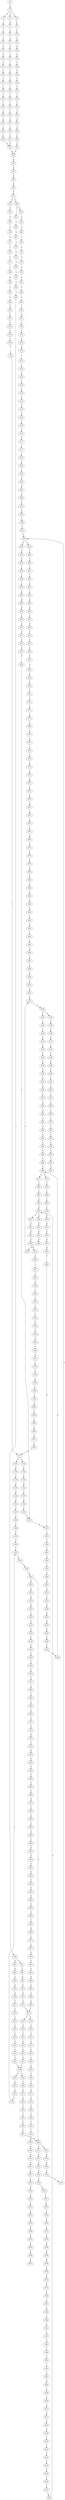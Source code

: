 strict digraph  {
	S0 -> S1 [ label = G ];
	S1 -> S2 [ label = G ];
	S1 -> S3 [ label = C ];
	S1 -> S4 [ label = T ];
	S2 -> S5 [ label = G ];
	S3 -> S6 [ label = T ];
	S4 -> S7 [ label = T ];
	S5 -> S8 [ label = T ];
	S6 -> S9 [ label = T ];
	S7 -> S10 [ label = T ];
	S8 -> S11 [ label = C ];
	S9 -> S12 [ label = C ];
	S10 -> S13 [ label = C ];
	S11 -> S14 [ label = A ];
	S12 -> S15 [ label = A ];
	S13 -> S16 [ label = A ];
	S14 -> S17 [ label = C ];
	S15 -> S18 [ label = C ];
	S16 -> S19 [ label = C ];
	S17 -> S20 [ label = T ];
	S18 -> S21 [ label = G ];
	S19 -> S22 [ label = T ];
	S20 -> S23 [ label = C ];
	S21 -> S24 [ label = C ];
	S22 -> S25 [ label = C ];
	S23 -> S26 [ label = G ];
	S24 -> S27 [ label = C ];
	S25 -> S28 [ label = C ];
	S26 -> S29 [ label = C ];
	S27 -> S30 [ label = C ];
	S28 -> S31 [ label = T ];
	S29 -> S32 [ label = T ];
	S30 -> S33 [ label = T ];
	S31 -> S34 [ label = T ];
	S32 -> S35 [ label = T ];
	S33 -> S36 [ label = T ];
	S34 -> S37 [ label = T ];
	S35 -> S38 [ label = C ];
	S36 -> S39 [ label = C ];
	S37 -> S40 [ label = C ];
	S38 -> S41 [ label = A ];
	S39 -> S42 [ label = A ];
	S40 -> S43 [ label = A ];
	S41 -> S44 [ label = T ];
	S42 -> S45 [ label = T ];
	S43 -> S46 [ label = T ];
	S44 -> S47 [ label = C ];
	S45 -> S48 [ label = C ];
	S46 -> S49 [ label = C ];
	S47 -> S50 [ label = C ];
	S48 -> S50 [ label = C ];
	S49 -> S51 [ label = C ];
	S50 -> S52 [ label = A ];
	S51 -> S52 [ label = A ];
	S52 -> S53 [ label = G ];
	S53 -> S54 [ label = A ];
	S54 -> S55 [ label = A ];
	S55 -> S56 [ label = C ];
	S56 -> S57 [ label = C ];
	S57 -> S58 [ label = A ];
	S57 -> S59 [ label = G ];
	S58 -> S60 [ label = G ];
	S58 -> S61 [ label = C ];
	S59 -> S62 [ label = G ];
	S60 -> S63 [ label = A ];
	S61 -> S64 [ label = C ];
	S62 -> S65 [ label = A ];
	S63 -> S66 [ label = C ];
	S64 -> S67 [ label = A ];
	S65 -> S68 [ label = C ];
	S66 -> S69 [ label = T ];
	S67 -> S70 [ label = C ];
	S68 -> S71 [ label = G ];
	S69 -> S72 [ label = C ];
	S70 -> S73 [ label = C ];
	S71 -> S74 [ label = C ];
	S72 -> S75 [ label = C ];
	S73 -> S76 [ label = C ];
	S74 -> S77 [ label = C ];
	S75 -> S78 [ label = C ];
	S76 -> S79 [ label = C ];
	S77 -> S80 [ label = C ];
	S78 -> S81 [ label = A ];
	S79 -> S82 [ label = T ];
	S80 -> S83 [ label = A ];
	S81 -> S84 [ label = T ];
	S82 -> S85 [ label = T ];
	S83 -> S86 [ label = T ];
	S84 -> S87 [ label = C ];
	S85 -> S88 [ label = C ];
	S86 -> S89 [ label = C ];
	S87 -> S90 [ label = T ];
	S88 -> S91 [ label = C ];
	S88 -> S92 [ label = G ];
	S89 -> S93 [ label = G ];
	S90 -> S94 [ label = G ];
	S91 -> S95 [ label = T ];
	S92 -> S96 [ label = A ];
	S93 -> S97 [ label = T ];
	S94 -> S98 [ label = C ];
	S95 -> S99 [ label = G ];
	S96 -> S100 [ label = T ];
	S97 -> S101 [ label = C ];
	S98 -> S102 [ label = C ];
	S99 -> S103 [ label = T ];
	S100 -> S104 [ label = C ];
	S101 -> S105 [ label = C ];
	S102 -> S106 [ label = A ];
	S103 -> S107 [ label = C ];
	S104 -> S108 [ label = G ];
	S105 -> S109 [ label = T ];
	S106 -> S110 [ label = G ];
	S107 -> S111 [ label = C ];
	S108 -> S112 [ label = T ];
	S109 -> S113 [ label = C ];
	S110 -> S114 [ label = T ];
	S111 -> S115 [ label = T ];
	S112 -> S116 [ label = T ];
	S113 -> S117 [ label = T ];
	S114 -> S118 [ label = C ];
	S115 -> S119 [ label = A ];
	S115 -> S120 [ label = T ];
	S116 -> S121 [ label = T ];
	S117 -> S122 [ label = T ];
	S117 -> S123 [ label = G ];
	S118 -> S124 [ label = G ];
	S119 -> S125 [ label = C ];
	S120 -> S126 [ label = G ];
	S121 -> S127 [ label = G ];
	S122 -> S128 [ label = C ];
	S123 -> S129 [ label = T ];
	S124 -> S130 [ label = T ];
	S125 -> S131 [ label = T ];
	S126 -> S132 [ label = T ];
	S127 -> S133 [ label = T ];
	S128 -> S134 [ label = T ];
	S129 -> S135 [ label = C ];
	S130 -> S136 [ label = A ];
	S131 -> S137 [ label = A ];
	S132 -> S138 [ label = A ];
	S133 -> S139 [ label = A ];
	S134 -> S140 [ label = C ];
	S135 -> S141 [ label = G ];
	S136 -> S142 [ label = A ];
	S137 -> S143 [ label = C ];
	S138 -> S144 [ label = G ];
	S139 -> S145 [ label = G ];
	S140 -> S146 [ label = G ];
	S141 -> S147 [ label = T ];
	S142 -> S148 [ label = G ];
	S143 -> S149 [ label = C ];
	S144 -> S150 [ label = G ];
	S145 -> S151 [ label = G ];
	S146 -> S152 [ label = G ];
	S147 -> S153 [ label = G ];
	S148 -> S154 [ label = A ];
	S149 -> S155 [ label = A ];
	S150 -> S156 [ label = A ];
	S151 -> S156 [ label = A ];
	S152 -> S157 [ label = A ];
	S153 -> S158 [ label = G ];
	S154 -> S159 [ label = C ];
	S155 -> S160 [ label = G ];
	S156 -> S161 [ label = G ];
	S156 -> S162 [ label = A ];
	S157 -> S163 [ label = G ];
	S158 -> S164 [ label = T ];
	S159 -> S165 [ label = G ];
	S160 -> S166 [ label = G ];
	S161 -> S167 [ label = A ];
	S162 -> S168 [ label = A ];
	S163 -> S169 [ label = A ];
	S164 -> S170 [ label = A ];
	S165 -> S171 [ label = G ];
	S166 -> S172 [ label = A ];
	S167 -> S173 [ label = G ];
	S168 -> S174 [ label = G ];
	S169 -> S175 [ label = G ];
	S170 -> S176 [ label = C ];
	S171 -> S177 [ label = C ];
	S172 -> S178 [ label = G ];
	S173 -> S179 [ label = G ];
	S174 -> S180 [ label = G ];
	S175 -> S181 [ label = G ];
	S176 -> S182 [ label = C ];
	S177 -> S183 [ label = T ];
	S178 -> S184 [ label = A ];
	S179 -> S185 [ label = T ];
	S180 -> S186 [ label = T ];
	S181 -> S185 [ label = T ];
	S182 -> S187 [ label = G ];
	S183 -> S188 [ label = C ];
	S184 -> S189 [ label = G ];
	S185 -> S190 [ label = C ];
	S186 -> S191 [ label = C ];
	S187 -> S192 [ label = G ];
	S188 -> S193 [ label = T ];
	S189 -> S194 [ label = T ];
	S190 -> S195 [ label = C ];
	S191 -> S196 [ label = C ];
	S192 -> S197 [ label = T ];
	S193 -> S198 [ label = C ];
	S194 -> S199 [ label = C ];
	S195 -> S200 [ label = C ];
	S196 -> S201 [ label = C ];
	S197 -> S202 [ label = G ];
	S198 -> S203 [ label = G ];
	S199 -> S204 [ label = A ];
	S200 -> S205 [ label = A ];
	S200 -> S206 [ label = G ];
	S201 -> S206 [ label = G ];
	S202 -> S207 [ label = G ];
	S203 -> S208 [ label = A ];
	S204 -> S209 [ label = G ];
	S205 -> S210 [ label = G ];
	S206 -> S211 [ label = G ];
	S206 -> S212 [ label = A ];
	S207 -> S213 [ label = T ];
	S208 -> S214 [ label = A ];
	S209 -> S215 [ label = G ];
	S210 -> S216 [ label = A ];
	S211 -> S217 [ label = A ];
	S212 -> S218 [ label = A ];
	S213 -> S219 [ label = T ];
	S214 -> S220 [ label = G ];
	S215 -> S221 [ label = A ];
	S216 -> S222 [ label = G ];
	S217 -> S223 [ label = G ];
	S218 -> S224 [ label = G ];
	S219 -> S225 [ label = A ];
	S220 -> S226 [ label = T ];
	S221 -> S227 [ label = C ];
	S222 -> S228 [ label = C ];
	S223 -> S229 [ label = G ];
	S224 -> S230 [ label = T ];
	S225 -> S231 [ label = G ];
	S226 -> S232 [ label = C ];
	S227 -> S233 [ label = C ];
	S228 -> S234 [ label = C ];
	S229 -> S235 [ label = C ];
	S230 -> S236 [ label = C ];
	S231 -> S237 [ label = A ];
	S232 -> S238 [ label = G ];
	S233 -> S239 [ label = A ];
	S234 -> S240 [ label = A ];
	S235 -> S241 [ label = G ];
	S236 -> S238 [ label = G ];
	S237 -> S242 [ label = A ];
	S238 -> S243 [ label = C ];
	S238 -> S244 [ label = A ];
	S239 -> S245 [ label = G ];
	S240 -> S246 [ label = C ];
	S241 -> S247 [ label = T ];
	S242 -> S248 [ label = G ];
	S243 -> S249 [ label = G ];
	S244 -> S250 [ label = G ];
	S245 -> S251 [ label = T ];
	S246 -> S252 [ label = G ];
	S247 -> S253 [ label = G ];
	S248 -> S254 [ label = G ];
	S249 -> S255 [ label = G ];
	S250 -> S256 [ label = G ];
	S251 -> S257 [ label = C ];
	S252 -> S258 [ label = G ];
	S253 -> S259 [ label = G ];
	S254 -> S260 [ label = G ];
	S255 -> S261 [ label = C ];
	S256 -> S262 [ label = T ];
	S257 -> S263 [ label = T ];
	S258 -> S264 [ label = T ];
	S259 -> S265 [ label = T ];
	S260 -> S266 [ label = G ];
	S261 -> S267 [ label = T ];
	S262 -> S268 [ label = A ];
	S263 -> S269 [ label = C ];
	S264 -> S270 [ label = T ];
	S265 -> S271 [ label = A ];
	S266 -> S272 [ label = T ];
	S266 -> S273 [ label = G ];
	S267 -> S274 [ label = A ];
	S268 -> S275 [ label = T ];
	S269 -> S276 [ label = T ];
	S270 -> S277 [ label = A ];
	S271 -> S278 [ label = T ];
	S272 -> S279 [ label = C ];
	S273 -> S280 [ label = T ];
	S274 -> S281 [ label = T ];
	S275 -> S282 [ label = A ];
	S276 -> S283 [ label = G ];
	S277 -> S284 [ label = C ];
	S278 -> S285 [ label = G ];
	S279 -> S286 [ label = T ];
	S280 -> S287 [ label = C ];
	S281 -> S288 [ label = A ];
	S282 -> S289 [ label = A ];
	S283 -> S290 [ label = T ];
	S284 -> S291 [ label = T ];
	S285 -> S292 [ label = A ];
	S286 -> S293 [ label = C ];
	S287 -> S294 [ label = C ];
	S288 -> S295 [ label = G ];
	S289 -> S296 [ label = G ];
	S290 -> S297 [ label = A ];
	S291 -> S298 [ label = G ];
	S292 -> S299 [ label = G ];
	S293 -> S300 [ label = T ];
	S294 -> S301 [ label = G ];
	S295 -> S302 [ label = T ];
	S296 -> S303 [ label = T ];
	S298 -> S304 [ label = C ];
	S299 -> S305 [ label = C ];
	S300 -> S306 [ label = C ];
	S301 -> S307 [ label = C ];
	S301 -> S308 [ label = T ];
	S302 -> S309 [ label = A ];
	S303 -> S310 [ label = C ];
	S304 -> S311 [ label = A ];
	S305 -> S312 [ label = G ];
	S306 -> S313 [ label = G ];
	S307 -> S314 [ label = C ];
	S308 -> S315 [ label = C ];
	S309 -> S316 [ label = G ];
	S310 -> S317 [ label = G ];
	S311 -> S318 [ label = G ];
	S312 -> S319 [ label = G ];
	S313 -> S320 [ label = T ];
	S314 -> S321 [ label = G ];
	S315 -> S322 [ label = G ];
	S316 -> S323 [ label = C ];
	S317 -> S324 [ label = T ];
	S318 -> S325 [ label = A ];
	S319 -> S326 [ label = T ];
	S320 -> S327 [ label = G ];
	S321 -> S328 [ label = G ];
	S322 -> S329 [ label = G ];
	S323 -> S330 [ label = C ];
	S324 -> S331 [ label = G ];
	S325 -> S332 [ label = C ];
	S326 -> S333 [ label = C ];
	S327 -> S334 [ label = G ];
	S328 -> S335 [ label = A ];
	S329 -> S336 [ label = A ];
	S330 -> S337 [ label = G ];
	S331 -> S338 [ label = G ];
	S332 -> S339 [ label = G ];
	S333 -> S340 [ label = G ];
	S334 -> S341 [ label = T ];
	S335 -> S342 [ label = A ];
	S336 -> S343 [ label = A ];
	S337 -> S344 [ label = A ];
	S338 -> S164 [ label = T ];
	S339 -> S345 [ label = G ];
	S340 -> S346 [ label = C ];
	S341 -> S170 [ label = A ];
	S342 -> S347 [ label = C ];
	S343 -> S348 [ label = C ];
	S344 -> S349 [ label = A ];
	S345 -> S350 [ label = A ];
	S346 -> S351 [ label = A ];
	S347 -> S352 [ label = T ];
	S348 -> S353 [ label = A ];
	S348 -> S354 [ label = T ];
	S349 -> S355 [ label = A ];
	S350 -> S356 [ label = C ];
	S351 -> S357 [ label = C ];
	S352 -> S358 [ label = G ];
	S353 -> S359 [ label = G ];
	S354 -> S360 [ label = A ];
	S355 -> S361 [ label = C ];
	S356 -> S362 [ label = A ];
	S357 -> S363 [ label = G ];
	S358 -> S364 [ label = C ];
	S359 -> S365 [ label = G ];
	S360 -> S366 [ label = C ];
	S361 -> S367 [ label = C ];
	S362 -> S368 [ label = C ];
	S363 -> S369 [ label = C ];
	S364 -> S370 [ label = A ];
	S365 -> S371 [ label = A ];
	S366 -> S372 [ label = A ];
	S367 -> S373 [ label = C ];
	S368 -> S374 [ label = A ];
	S369 -> S375 [ label = G ];
	S370 -> S376 [ label = A ];
	S371 -> S377 [ label = A ];
	S372 -> S378 [ label = A ];
	S373 -> S379 [ label = C ];
	S374 -> S380 [ label = C ];
	S375 -> S381 [ label = C ];
	S376 -> S382 [ label = C ];
	S377 -> S383 [ label = T ];
	S378 -> S384 [ label = C ];
	S379 -> S385 [ label = G ];
	S380 -> S386 [ label = C ];
	S381 -> S387 [ label = G ];
	S382 -> S388 [ label = C ];
	S383 -> S389 [ label = A ];
	S384 -> S390 [ label = G ];
	S385 -> S391 [ label = A ];
	S386 -> S392 [ label = T ];
	S387 -> S393 [ label = G ];
	S388 -> S394 [ label = A ];
	S389 -> S395 [ label = G ];
	S390 -> S396 [ label = A ];
	S391 -> S397 [ label = C ];
	S392 -> S398 [ label = C ];
	S393 -> S399 [ label = C ];
	S394 -> S400 [ label = G ];
	S395 -> S401 [ label = T ];
	S396 -> S402 [ label = A ];
	S397 -> S403 [ label = T ];
	S398 -> S404 [ label = T ];
	S399 -> S405 [ label = T ];
	S400 -> S406 [ label = A ];
	S401 -> S407 [ label = C ];
	S402 -> S408 [ label = A ];
	S403 -> S409 [ label = A ];
	S404 -> S410 [ label = A ];
	S405 -> S411 [ label = G ];
	S406 -> S412 [ label = A ];
	S407 -> S413 [ label = T ];
	S408 -> S414 [ label = A ];
	S409 -> S415 [ label = G ];
	S410 -> S416 [ label = G ];
	S411 -> S417 [ label = G ];
	S412 -> S418 [ label = C ];
	S413 -> S419 [ label = C ];
	S414 -> S420 [ label = C ];
	S415 -> S421 [ label = A ];
	S416 -> S422 [ label = A ];
	S417 -> S423 [ label = A ];
	S418 -> S424 [ label = A ];
	S419 -> S425 [ label = T ];
	S420 -> S426 [ label = A ];
	S421 -> S427 [ label = A ];
	S422 -> S428 [ label = A ];
	S423 -> S429 [ label = A ];
	S424 -> S430 [ label = G ];
	S425 -> S431 [ label = C ];
	S426 -> S432 [ label = G ];
	S427 -> S433 [ label = T ];
	S428 -> S434 [ label = C ];
	S429 -> S435 [ label = T ];
	S430 -> S436 [ label = C ];
	S431 -> S437 [ label = T ];
	S432 -> S438 [ label = A ];
	S433 -> S439 [ label = C ];
	S434 -> S440 [ label = G ];
	S435 -> S441 [ label = G ];
	S436 -> S442 [ label = C ];
	S437 -> S443 [ label = G ];
	S438 -> S444 [ label = A ];
	S439 -> S445 [ label = G ];
	S440 -> S446 [ label = A ];
	S441 -> S447 [ label = G ];
	S442 -> S448 [ label = G ];
	S443 -> S449 [ label = A ];
	S444 -> S450 [ label = G ];
	S445 -> S451 [ label = G ];
	S446 -> S452 [ label = G ];
	S447 -> S453 [ label = G ];
	S448 -> S454 [ label = T ];
	S449 -> S455 [ label = G ];
	S450 -> S456 [ label = G ];
	S451 -> S457 [ label = G ];
	S452 -> S458 [ label = G ];
	S453 -> S459 [ label = G ];
	S454 -> S460 [ label = C ];
	S455 -> S461 [ label = T ];
	S456 -> S462 [ label = G ];
	S457 -> S463 [ label = T ];
	S458 -> S464 [ label = T ];
	S459 -> S465 [ label = T ];
	S460 -> S466 [ label = C ];
	S461 -> S467 [ label = A ];
	S462 -> S266 [ label = G ];
	S463 -> S468 [ label = A ];
	S464 -> S469 [ label = G ];
	S465 -> S470 [ label = C ];
	S466 -> S471 [ label = T ];
	S468 -> S472 [ label = T ];
	S469 -> S473 [ label = T ];
	S470 -> S474 [ label = C ];
	S471 -> S475 [ label = C ];
	S472 -> S476 [ label = C ];
	S473 -> S477 [ label = C ];
	S474 -> S301 [ label = G ];
	S475 -> S117 [ label = T ];
	S476 -> S478 [ label = C ];
	S477 -> S479 [ label = C ];
	S478 -> S480 [ label = C ];
	S479 -> S481 [ label = C ];
	S480 -> S482 [ label = G ];
	S481 -> S483 [ label = T ];
	S482 -> S484 [ label = A ];
	S483 -> S485 [ label = G ];
	S484 -> S486 [ label = A ];
	S485 -> S487 [ label = T ];
	S486 -> S488 [ label = A ];
	S487 -> S489 [ label = C ];
	S488 -> S490 [ label = G ];
	S489 -> S491 [ label = C ];
	S490 -> S492 [ label = T ];
	S491 -> S115 [ label = T ];
	S492 -> S493 [ label = G ];
	S493 -> S494 [ label = T ];
	S494 -> S495 [ label = C ];
	S495 -> S496 [ label = G ];
	S496 -> S497 [ label = T ];
	S497 -> S498 [ label = C ];
	S498 -> S499 [ label = G ];
	S499 -> S500 [ label = G ];
	S500 -> S501 [ label = A ];
	S501 -> S343 [ label = A ];
}
